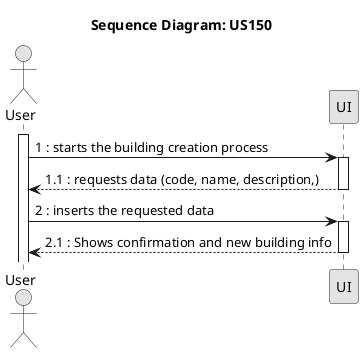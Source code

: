 @startuml
skinparam Monochrome true
skinparam PackageStyle rectangle
skinparam Shadowing false

title Sequence Diagram: US150

actor "User" as User
participant "UI" as UI 

activate User
User -> UI : 1 : starts the building creation process
activate UI
UI --> User : 1.1 : requests data (code, name, description,)
deactivate UI
User -> UI : 2 : inserts the requested data 
activate UI
UI --> User : 2.1 : Shows confirmation and new building info

deactivate UI

@enduml
